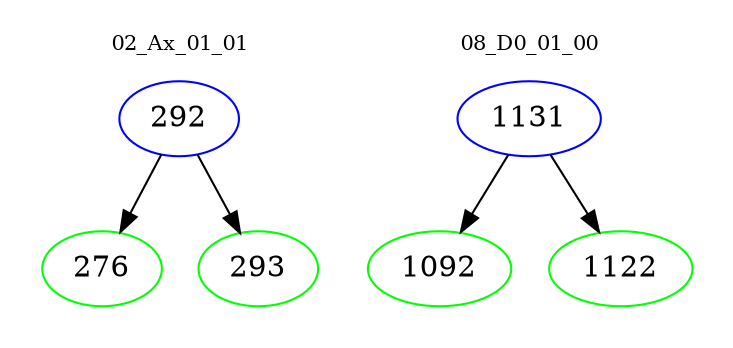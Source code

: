 digraph{
subgraph cluster_0 {
color = white
label = "02_Ax_01_01";
fontsize=10;
T0_292 [label="292", color="blue"]
T0_292 -> T0_276 [color="black"]
T0_276 [label="276", color="green"]
T0_292 -> T0_293 [color="black"]
T0_293 [label="293", color="green"]
}
subgraph cluster_1 {
color = white
label = "08_D0_01_00";
fontsize=10;
T1_1131 [label="1131", color="blue"]
T1_1131 -> T1_1092 [color="black"]
T1_1092 [label="1092", color="green"]
T1_1131 -> T1_1122 [color="black"]
T1_1122 [label="1122", color="green"]
}
}
